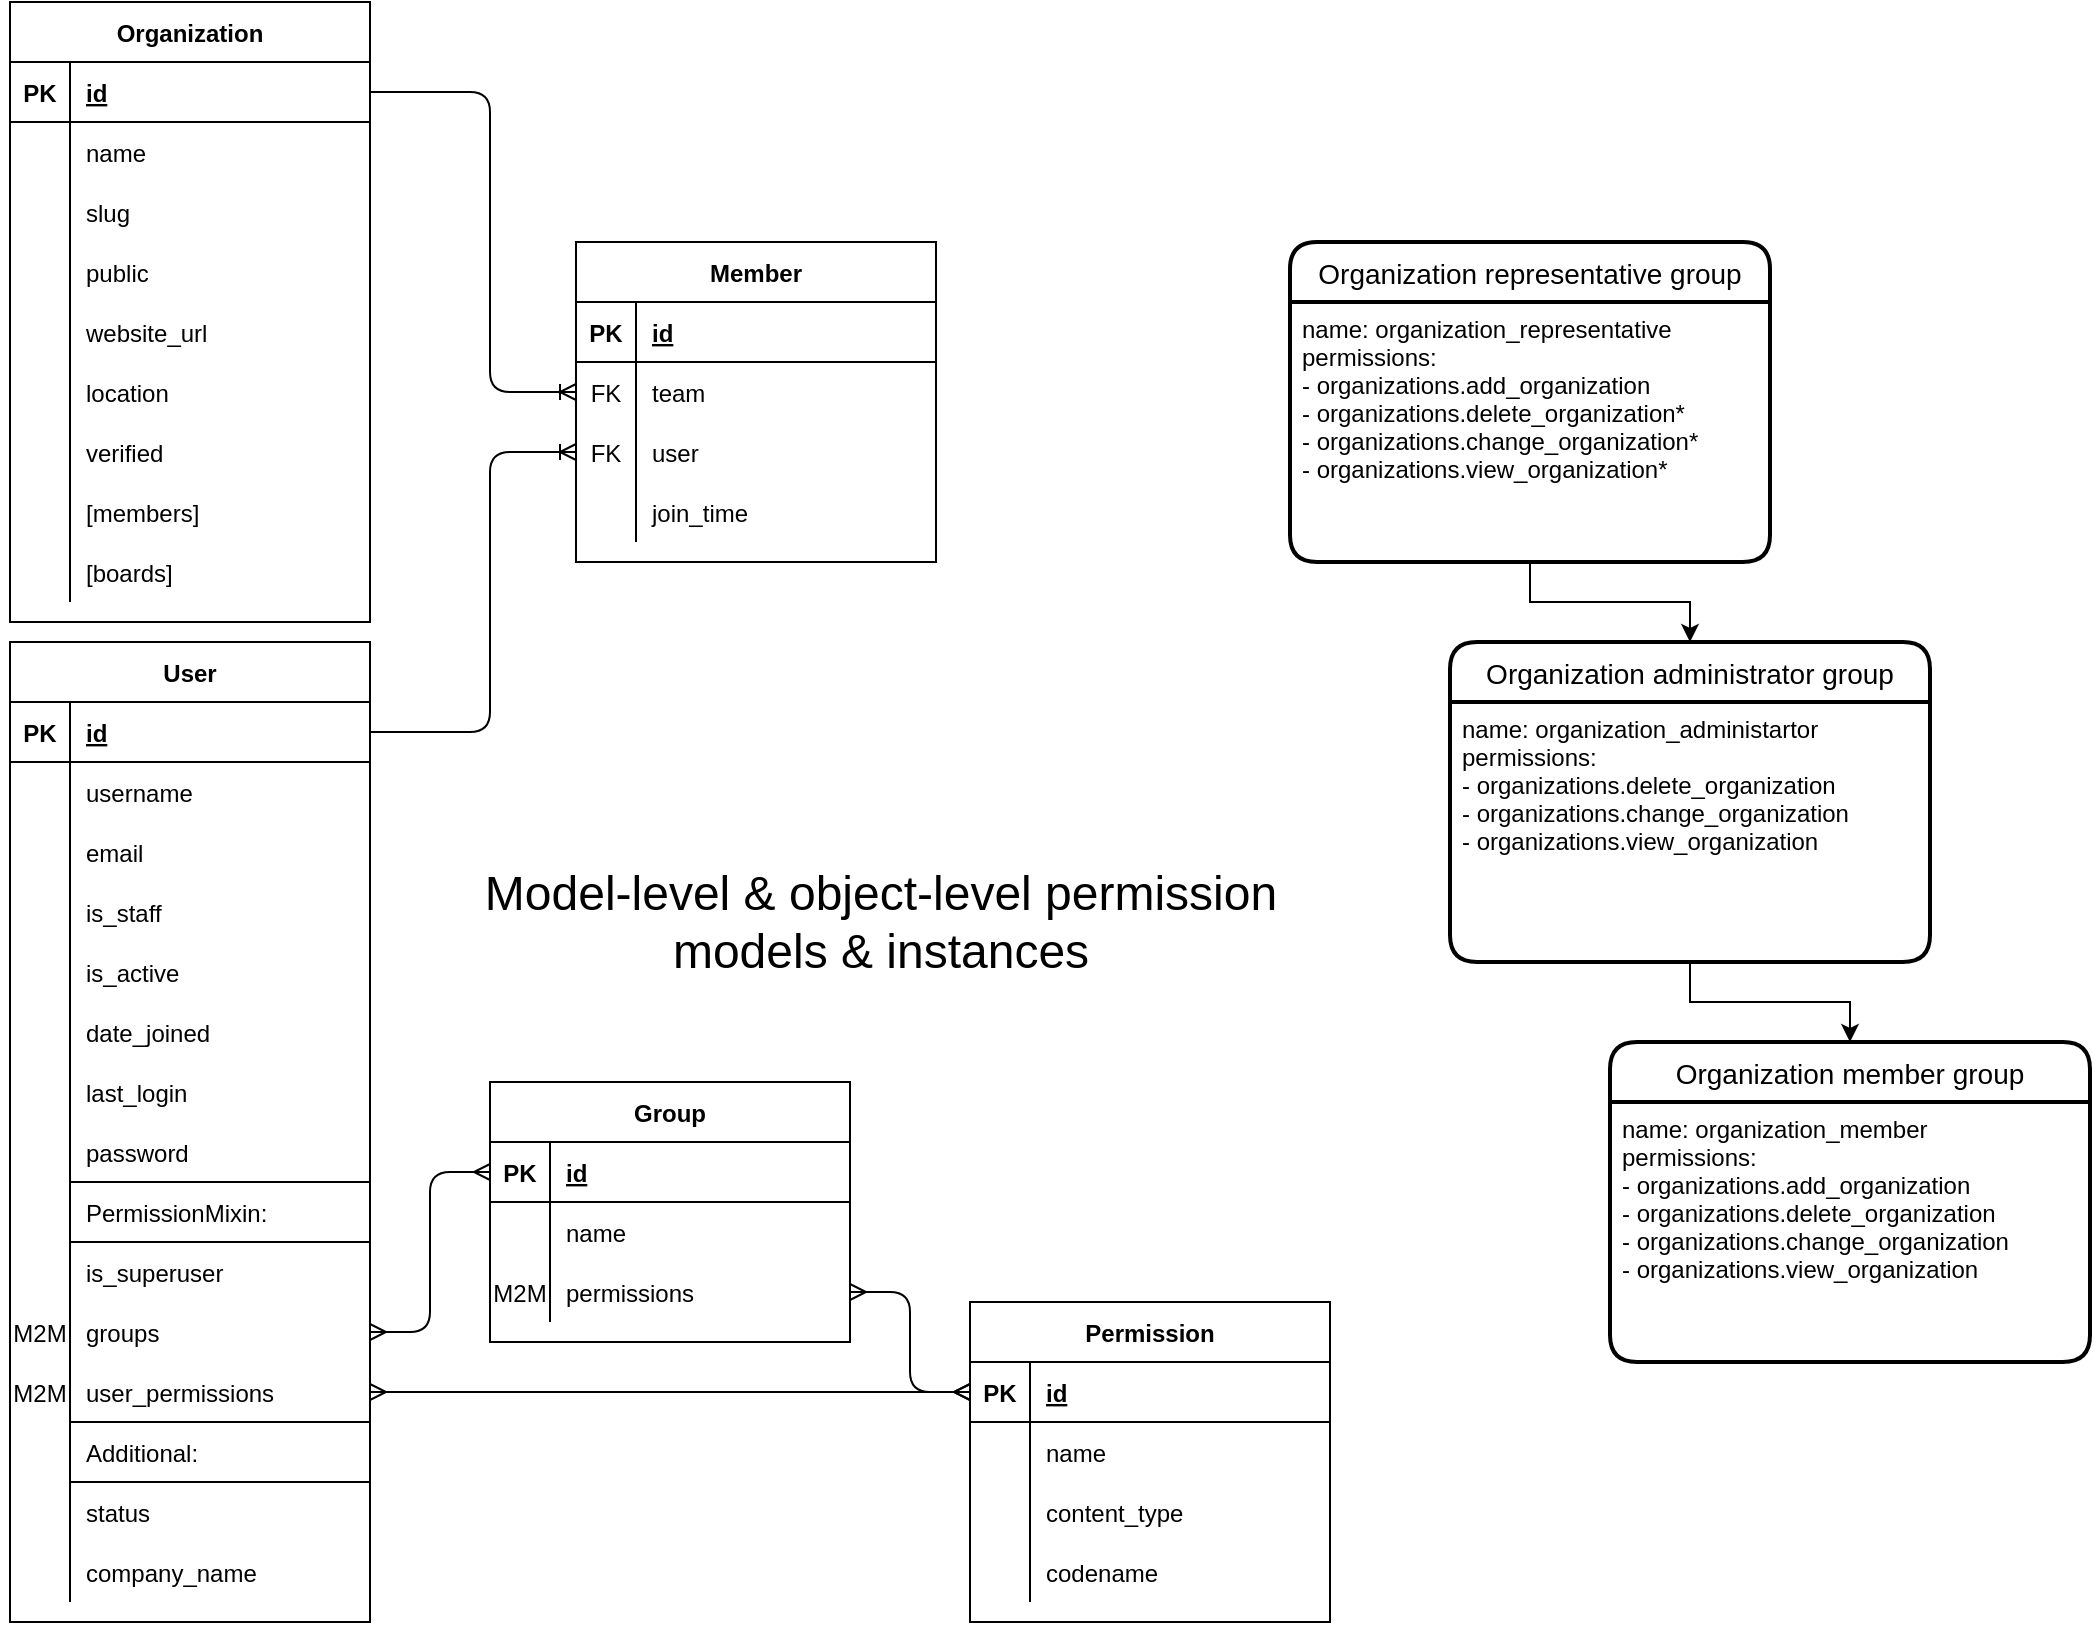 <mxfile version="14.5.1" type="device"><diagram id="abB8icRyhjY7vL4gTbAl" name="Page-1"><mxGraphModel dx="1351" dy="971" grid="1" gridSize="10" guides="1" tooltips="1" connect="1" arrows="1" fold="1" page="1" pageScale="1" pageWidth="827" pageHeight="1169" math="0" shadow="0"><root><mxCell id="0"/><mxCell id="1" parent="0"/><mxCell id="4" value="User" style="shape=table;startSize=30;container=1;collapsible=1;childLayout=tableLayout;fixedRows=1;rowLines=0;fontStyle=1;align=center;resizeLast=1;" parent="1" vertex="1"><mxGeometry x="40" y="320" width="180" height="490" as="geometry"/></mxCell><mxCell id="5" value="" style="shape=partialRectangle;collapsible=0;dropTarget=0;pointerEvents=0;fillColor=none;top=0;left=0;bottom=1;right=0;points=[[0,0.5],[1,0.5]];portConstraint=eastwest;labelBorderColor=#000000;" parent="4" vertex="1"><mxGeometry y="30" width="180" height="30" as="geometry"/></mxCell><mxCell id="6" value="PK" style="shape=partialRectangle;connectable=0;fillColor=none;top=0;left=0;bottom=0;right=0;fontStyle=1;overflow=hidden;" parent="5" vertex="1"><mxGeometry width="30" height="30" as="geometry"/></mxCell><mxCell id="7" value="id" style="shape=partialRectangle;connectable=0;fillColor=none;top=0;left=0;bottom=0;right=0;align=left;spacingLeft=6;fontStyle=5;overflow=hidden;allowArrows=1;expand=1;rotatable=1;" parent="5" vertex="1"><mxGeometry x="30" width="150" height="30" as="geometry"/></mxCell><mxCell id="14" value="" style="shape=partialRectangle;collapsible=0;dropTarget=0;pointerEvents=0;fillColor=none;top=0;left=0;bottom=0;right=0;points=[[0,0.5],[1,0.5]];portConstraint=eastwest;" parent="4" vertex="1"><mxGeometry y="60" width="180" height="30" as="geometry"/></mxCell><mxCell id="15" value="" style="shape=partialRectangle;connectable=0;fillColor=none;top=0;left=0;bottom=0;right=0;editable=1;overflow=hidden;" parent="14" vertex="1"><mxGeometry width="30" height="30" as="geometry"/></mxCell><mxCell id="16" value="username" style="shape=partialRectangle;connectable=0;fillColor=none;top=0;left=0;bottom=0;right=0;align=left;spacingLeft=6;overflow=hidden;" parent="14" vertex="1"><mxGeometry x="30" width="150" height="30" as="geometry"/></mxCell><mxCell id="8" value="" style="shape=partialRectangle;collapsible=0;dropTarget=0;pointerEvents=0;fillColor=none;top=0;left=0;bottom=0;right=0;points=[[0,0.5],[1,0.5]];portConstraint=eastwest;" parent="4" vertex="1"><mxGeometry y="90" width="180" height="30" as="geometry"/></mxCell><mxCell id="9" value="" style="shape=partialRectangle;connectable=0;fillColor=none;top=0;left=0;bottom=0;right=0;editable=1;overflow=hidden;" parent="8" vertex="1"><mxGeometry width="30" height="30" as="geometry"/></mxCell><mxCell id="10" value="email" style="shape=partialRectangle;connectable=0;fillColor=none;top=0;left=0;bottom=0;right=0;align=left;spacingLeft=6;overflow=hidden;" parent="8" vertex="1"><mxGeometry x="30" width="150" height="30" as="geometry"/></mxCell><mxCell id="hKKQZeOO9raJMZFND4mX-98" value="" style="shape=partialRectangle;collapsible=0;dropTarget=0;pointerEvents=0;fillColor=none;top=0;left=0;bottom=0;right=0;points=[[0,0.5],[1,0.5]];portConstraint=eastwest;" parent="4" vertex="1"><mxGeometry y="120" width="180" height="30" as="geometry"/></mxCell><mxCell id="hKKQZeOO9raJMZFND4mX-99" value="" style="shape=partialRectangle;connectable=0;fillColor=none;top=0;left=0;bottom=0;right=0;editable=1;overflow=hidden;" parent="hKKQZeOO9raJMZFND4mX-98" vertex="1"><mxGeometry width="30" height="30" as="geometry"/></mxCell><mxCell id="hKKQZeOO9raJMZFND4mX-100" value="is_staff" style="shape=partialRectangle;connectable=0;fillColor=none;top=0;left=0;bottom=0;right=0;align=left;spacingLeft=6;overflow=hidden;" parent="hKKQZeOO9raJMZFND4mX-98" vertex="1"><mxGeometry x="30" width="150" height="30" as="geometry"/></mxCell><mxCell id="hKKQZeOO9raJMZFND4mX-101" value="" style="shape=partialRectangle;collapsible=0;dropTarget=0;pointerEvents=0;fillColor=none;top=0;left=0;bottom=0;right=0;points=[[0,0.5],[1,0.5]];portConstraint=eastwest;perimeterSpacing=0;strokeWidth=1;dashed=1;" parent="4" vertex="1"><mxGeometry y="150" width="180" height="30" as="geometry"/></mxCell><mxCell id="hKKQZeOO9raJMZFND4mX-102" value="" style="shape=partialRectangle;connectable=0;fillColor=none;top=0;left=0;bottom=0;right=0;editable=1;overflow=hidden;" parent="hKKQZeOO9raJMZFND4mX-101" vertex="1"><mxGeometry width="30" height="30" as="geometry"/></mxCell><mxCell id="hKKQZeOO9raJMZFND4mX-103" value="is_active" style="shape=partialRectangle;connectable=0;top=0;left=0;bottom=0;right=0;align=left;spacingLeft=6;overflow=hidden;fillColor=none;strokeWidth=1;perimeterSpacing=0;strokeColor=none;" parent="hKKQZeOO9raJMZFND4mX-101" vertex="1"><mxGeometry x="30" width="150" height="30" as="geometry"/></mxCell><mxCell id="hKKQZeOO9raJMZFND4mX-95" value="" style="shape=partialRectangle;collapsible=0;dropTarget=0;pointerEvents=0;fillColor=none;top=0;left=0;bottom=0;right=0;points=[[0,0.5],[1,0.5]];portConstraint=eastwest;" parent="4" vertex="1"><mxGeometry y="180" width="180" height="30" as="geometry"/></mxCell><mxCell id="hKKQZeOO9raJMZFND4mX-96" value="" style="shape=partialRectangle;connectable=0;fillColor=none;top=0;left=0;bottom=0;right=0;editable=1;overflow=hidden;" parent="hKKQZeOO9raJMZFND4mX-95" vertex="1"><mxGeometry width="30" height="30" as="geometry"/></mxCell><mxCell id="hKKQZeOO9raJMZFND4mX-97" value="date_joined" style="shape=partialRectangle;connectable=0;fillColor=none;top=0;left=0;bottom=0;right=0;align=left;spacingLeft=6;overflow=hidden;" parent="hKKQZeOO9raJMZFND4mX-95" vertex="1"><mxGeometry x="30" width="150" height="30" as="geometry"/></mxCell><mxCell id="hKKQZeOO9raJMZFND4mX-129" value="" style="shape=partialRectangle;collapsible=0;dropTarget=0;pointerEvents=0;fillColor=none;top=0;left=0;bottom=0;right=0;points=[[0,0.5],[1,0.5]];portConstraint=eastwest;" parent="4" vertex="1"><mxGeometry y="210" width="180" height="30" as="geometry"/></mxCell><mxCell id="hKKQZeOO9raJMZFND4mX-130" value="" style="shape=partialRectangle;connectable=0;fillColor=none;top=0;left=0;bottom=0;right=0;editable=1;overflow=hidden;" parent="hKKQZeOO9raJMZFND4mX-129" vertex="1"><mxGeometry width="30" height="30" as="geometry"/></mxCell><mxCell id="hKKQZeOO9raJMZFND4mX-131" value="last_login" style="shape=partialRectangle;connectable=0;fillColor=none;top=0;left=0;bottom=0;right=0;align=left;spacingLeft=6;overflow=hidden;" parent="hKKQZeOO9raJMZFND4mX-129" vertex="1"><mxGeometry x="30" width="150" height="30" as="geometry"/></mxCell><mxCell id="11" value="" style="shape=partialRectangle;collapsible=0;dropTarget=0;pointerEvents=0;fillColor=none;top=0;left=0;bottom=0;right=0;points=[[0,0.5],[1,0.5]];portConstraint=eastwest;" parent="4" vertex="1"><mxGeometry y="240" width="180" height="30" as="geometry"/></mxCell><mxCell id="12" value="" style="shape=partialRectangle;connectable=0;fillColor=none;top=0;left=0;bottom=0;right=0;editable=1;overflow=hidden;" parent="11" vertex="1"><mxGeometry width="30" height="30" as="geometry"/></mxCell><mxCell id="13" value="password" style="shape=partialRectangle;connectable=0;fillColor=none;top=0;left=0;bottom=0;right=0;align=left;spacingLeft=6;overflow=hidden;" parent="11" vertex="1"><mxGeometry x="30" width="150" height="30" as="geometry"/></mxCell><mxCell id="hKKQZeOO9raJMZFND4mX-123" value="" style="shape=partialRectangle;collapsible=0;dropTarget=0;pointerEvents=0;fillColor=none;top=0;left=0;bottom=0;right=1;points=[[0,0.5],[1,0.5]];portConstraint=eastwest;shadow=0;strokeColor=#000000;strokeWidth=1;" parent="4" vertex="1"><mxGeometry y="270" width="180" height="30" as="geometry"/></mxCell><mxCell id="hKKQZeOO9raJMZFND4mX-124" value="" style="shape=partialRectangle;connectable=0;fillColor=none;top=0;left=0;bottom=0;right=0;editable=1;overflow=hidden;" parent="hKKQZeOO9raJMZFND4mX-123" vertex="1"><mxGeometry width="30" height="30" as="geometry"/></mxCell><mxCell id="hKKQZeOO9raJMZFND4mX-125" value="PermissionMixin:" style="shape=partialRectangle;connectable=0;fillColor=none;top=1;left=0;bottom=1;right=0;align=left;spacingLeft=6;overflow=hidden;sketch=0;shadow=0;strokeWidth=1;" parent="hKKQZeOO9raJMZFND4mX-123" vertex="1"><mxGeometry x="30" width="150" height="30" as="geometry"/></mxCell><mxCell id="hKKQZeOO9raJMZFND4mX-92" value="" style="shape=partialRectangle;collapsible=0;dropTarget=0;pointerEvents=0;fillColor=none;top=0;left=0;bottom=0;right=0;points=[[0,0.5],[1,0.5]];portConstraint=eastwest;shadow=1;" parent="4" vertex="1"><mxGeometry y="300" width="180" height="30" as="geometry"/></mxCell><mxCell id="hKKQZeOO9raJMZFND4mX-93" value="" style="shape=partialRectangle;connectable=0;fillColor=none;top=0;left=0;bottom=0;right=0;editable=1;overflow=hidden;" parent="hKKQZeOO9raJMZFND4mX-92" vertex="1"><mxGeometry width="30" height="30" as="geometry"/></mxCell><mxCell id="hKKQZeOO9raJMZFND4mX-94" value="is_superuser" style="shape=partialRectangle;connectable=0;top=0;left=0;bottom=0;right=0;align=left;spacingLeft=6;overflow=hidden;shadow=0;gradientColor=#ffffff;fillColor=none;" parent="hKKQZeOO9raJMZFND4mX-92" vertex="1"><mxGeometry x="30" width="150" height="30" as="geometry"/></mxCell><mxCell id="hKKQZeOO9raJMZFND4mX-104" value="" style="shape=partialRectangle;collapsible=0;dropTarget=0;pointerEvents=0;fillColor=none;top=0;left=0;bottom=0;right=0;points=[[0,0.5],[1,0.5]];portConstraint=eastwest;" parent="4" vertex="1"><mxGeometry y="330" width="180" height="30" as="geometry"/></mxCell><mxCell id="hKKQZeOO9raJMZFND4mX-105" value="M2M" style="shape=partialRectangle;connectable=0;fillColor=none;top=0;left=0;bottom=0;right=0;editable=1;overflow=hidden;" parent="hKKQZeOO9raJMZFND4mX-104" vertex="1"><mxGeometry width="30" height="30" as="geometry"/></mxCell><mxCell id="hKKQZeOO9raJMZFND4mX-106" value="groups" style="shape=partialRectangle;connectable=0;top=0;left=0;bottom=0;right=0;align=left;spacingLeft=6;overflow=hidden;shadow=0;gradientColor=#ffffff;fillColor=none;" parent="hKKQZeOO9raJMZFND4mX-104" vertex="1"><mxGeometry x="30" width="150" height="30" as="geometry"/></mxCell><mxCell id="hKKQZeOO9raJMZFND4mX-107" value="" style="shape=partialRectangle;collapsible=0;dropTarget=0;pointerEvents=0;fillColor=none;top=0;left=0;bottom=0;right=0;points=[[0,0.5],[1,0.5]];portConstraint=eastwest;" parent="4" vertex="1"><mxGeometry y="360" width="180" height="30" as="geometry"/></mxCell><mxCell id="hKKQZeOO9raJMZFND4mX-108" value="M2M" style="shape=partialRectangle;connectable=0;fillColor=none;top=0;left=0;bottom=0;right=0;editable=1;overflow=hidden;" parent="hKKQZeOO9raJMZFND4mX-107" vertex="1"><mxGeometry width="30" height="30" as="geometry"/></mxCell><mxCell id="hKKQZeOO9raJMZFND4mX-109" value="user_permissions" style="shape=partialRectangle;connectable=0;top=0;left=0;bottom=0;right=0;align=left;spacingLeft=6;overflow=hidden;shadow=0;gradientColor=#ffffff;fillColor=none;" parent="hKKQZeOO9raJMZFND4mX-107" vertex="1"><mxGeometry x="30" width="150" height="30" as="geometry"/></mxCell><mxCell id="hKKQZeOO9raJMZFND4mX-135" value="" style="shape=partialRectangle;collapsible=0;dropTarget=0;pointerEvents=0;fillColor=none;top=0;left=0;bottom=0;right=0;points=[[0,0.5],[1,0.5]];portConstraint=eastwest;" parent="4" vertex="1"><mxGeometry y="390" width="180" height="30" as="geometry"/></mxCell><mxCell id="hKKQZeOO9raJMZFND4mX-136" value="" style="shape=partialRectangle;connectable=0;fillColor=none;top=0;left=0;bottom=0;right=0;editable=1;overflow=hidden;" parent="hKKQZeOO9raJMZFND4mX-135" vertex="1"><mxGeometry width="30" height="30" as="geometry"/></mxCell><mxCell id="hKKQZeOO9raJMZFND4mX-137" value="Additional:" style="shape=partialRectangle;connectable=0;top=1;left=0;bottom=1;right=0;align=left;spacingLeft=6;overflow=hidden;shadow=0;gradientColor=#ffffff;fillColor=none;" parent="hKKQZeOO9raJMZFND4mX-135" vertex="1"><mxGeometry x="30" width="150" height="30" as="geometry"/></mxCell><mxCell id="hKKQZeOO9raJMZFND4mX-29" value="" style="shape=partialRectangle;collapsible=0;dropTarget=0;pointerEvents=0;fillColor=none;top=0;left=0;bottom=0;right=0;points=[[0,0.5],[1,0.5]];portConstraint=eastwest;" parent="4" vertex="1"><mxGeometry y="420" width="180" height="30" as="geometry"/></mxCell><mxCell id="hKKQZeOO9raJMZFND4mX-30" value="" style="shape=partialRectangle;connectable=0;fillColor=none;top=0;left=0;bottom=0;right=0;editable=1;overflow=hidden;" parent="hKKQZeOO9raJMZFND4mX-29" vertex="1"><mxGeometry width="30" height="30" as="geometry"/></mxCell><mxCell id="hKKQZeOO9raJMZFND4mX-31" value="status" style="shape=partialRectangle;connectable=0;fillColor=none;top=0;left=0;bottom=0;right=0;align=left;spacingLeft=6;overflow=hidden;" parent="hKKQZeOO9raJMZFND4mX-29" vertex="1"><mxGeometry x="30" width="150" height="30" as="geometry"/></mxCell><mxCell id="hKKQZeOO9raJMZFND4mX-141" value="" style="shape=partialRectangle;collapsible=0;dropTarget=0;pointerEvents=0;fillColor=none;top=0;left=0;bottom=0;right=0;points=[[0,0.5],[1,0.5]];portConstraint=eastwest;shadow=1;" parent="4" vertex="1"><mxGeometry y="450" width="180" height="30" as="geometry"/></mxCell><mxCell id="hKKQZeOO9raJMZFND4mX-142" value="" style="shape=partialRectangle;connectable=0;fillColor=none;top=0;left=0;bottom=0;right=0;editable=1;overflow=hidden;" parent="hKKQZeOO9raJMZFND4mX-141" vertex="1"><mxGeometry width="30" height="30" as="geometry"/></mxCell><mxCell id="hKKQZeOO9raJMZFND4mX-143" value="company_name" style="shape=partialRectangle;connectable=0;top=0;left=0;bottom=0;right=0;align=left;spacingLeft=6;overflow=hidden;shadow=0;gradientColor=#ffffff;fillColor=none;" parent="hKKQZeOO9raJMZFND4mX-141" vertex="1"><mxGeometry x="30" width="150" height="30" as="geometry"/></mxCell><mxCell id="17" value="Organization" style="shape=table;startSize=30;container=1;collapsible=1;childLayout=tableLayout;fixedRows=1;rowLines=0;fontStyle=1;align=center;resizeLast=1;" parent="1" vertex="1"><mxGeometry x="40" width="180" height="310" as="geometry"/></mxCell><mxCell id="18" value="" style="shape=partialRectangle;collapsible=0;dropTarget=0;pointerEvents=0;fillColor=none;top=0;left=0;bottom=1;right=0;points=[[0,0.5],[1,0.5]];portConstraint=eastwest;" parent="17" vertex="1"><mxGeometry y="30" width="180" height="30" as="geometry"/></mxCell><mxCell id="19" value="PK" style="shape=partialRectangle;connectable=0;fillColor=none;top=0;left=0;bottom=0;right=0;fontStyle=1;overflow=hidden;" parent="18" vertex="1"><mxGeometry width="30" height="30" as="geometry"/></mxCell><mxCell id="20" value="id" style="shape=partialRectangle;connectable=0;fillColor=none;top=0;left=0;bottom=0;right=0;align=left;spacingLeft=6;fontStyle=5;overflow=hidden;" parent="18" vertex="1"><mxGeometry x="30" width="150" height="30" as="geometry"/></mxCell><mxCell id="21" value="" style="shape=partialRectangle;collapsible=0;dropTarget=0;pointerEvents=0;fillColor=none;top=0;left=0;bottom=0;right=0;points=[[0,0.5],[1,0.5]];portConstraint=eastwest;" parent="17" vertex="1"><mxGeometry y="60" width="180" height="30" as="geometry"/></mxCell><mxCell id="22" value="" style="shape=partialRectangle;connectable=0;fillColor=none;top=0;left=0;bottom=0;right=0;editable=1;overflow=hidden;" parent="21" vertex="1"><mxGeometry width="30" height="30" as="geometry"/></mxCell><mxCell id="23" value="name" style="shape=partialRectangle;connectable=0;fillColor=none;top=0;left=0;bottom=0;right=0;align=left;spacingLeft=6;overflow=hidden;" parent="21" vertex="1"><mxGeometry x="30" width="150" height="30" as="geometry"/></mxCell><mxCell id="24" value="" style="shape=partialRectangle;collapsible=0;dropTarget=0;pointerEvents=0;fillColor=none;top=0;left=0;bottom=0;right=0;points=[[0,0.5],[1,0.5]];portConstraint=eastwest;" parent="17" vertex="1"><mxGeometry y="90" width="180" height="30" as="geometry"/></mxCell><mxCell id="25" value="" style="shape=partialRectangle;connectable=0;fillColor=none;top=0;left=0;bottom=0;right=0;editable=1;overflow=hidden;" parent="24" vertex="1"><mxGeometry width="30" height="30" as="geometry"/></mxCell><mxCell id="26" value="slug" style="shape=partialRectangle;connectable=0;fillColor=none;top=0;left=0;bottom=0;right=0;align=left;spacingLeft=6;overflow=hidden;" parent="24" vertex="1"><mxGeometry x="30" width="150" height="30" as="geometry"/></mxCell><mxCell id="hKKQZeOO9raJMZFND4mX-48" value="" style="shape=partialRectangle;collapsible=0;dropTarget=0;pointerEvents=0;fillColor=none;top=0;left=0;bottom=0;right=0;points=[[0,0.5],[1,0.5]];portConstraint=eastwest;" parent="17" vertex="1"><mxGeometry y="120" width="180" height="30" as="geometry"/></mxCell><mxCell id="hKKQZeOO9raJMZFND4mX-49" value="" style="shape=partialRectangle;connectable=0;fillColor=none;top=0;left=0;bottom=0;right=0;editable=1;overflow=hidden;" parent="hKKQZeOO9raJMZFND4mX-48" vertex="1"><mxGeometry width="30" height="30" as="geometry"/></mxCell><mxCell id="hKKQZeOO9raJMZFND4mX-50" value="public" style="shape=partialRectangle;connectable=0;fillColor=none;top=0;left=0;bottom=0;right=0;align=left;spacingLeft=6;overflow=hidden;" parent="hKKQZeOO9raJMZFND4mX-48" vertex="1"><mxGeometry x="30" width="150" height="30" as="geometry"/></mxCell><mxCell id="hKKQZeOO9raJMZFND4mX-60" value="" style="shape=partialRectangle;collapsible=0;dropTarget=0;pointerEvents=0;fillColor=none;top=0;left=0;bottom=0;right=0;points=[[0,0.5],[1,0.5]];portConstraint=eastwest;" parent="17" vertex="1"><mxGeometry y="150" width="180" height="30" as="geometry"/></mxCell><mxCell id="hKKQZeOO9raJMZFND4mX-61" value="" style="shape=partialRectangle;connectable=0;fillColor=none;top=0;left=0;bottom=0;right=0;editable=1;overflow=hidden;" parent="hKKQZeOO9raJMZFND4mX-60" vertex="1"><mxGeometry width="30" height="30" as="geometry"/></mxCell><mxCell id="hKKQZeOO9raJMZFND4mX-62" value="website_url" style="shape=partialRectangle;connectable=0;fillColor=none;top=0;left=0;bottom=0;right=0;align=left;spacingLeft=6;overflow=hidden;" parent="hKKQZeOO9raJMZFND4mX-60" vertex="1"><mxGeometry x="30" width="150" height="30" as="geometry"/></mxCell><mxCell id="hKKQZeOO9raJMZFND4mX-63" value="" style="shape=partialRectangle;collapsible=0;dropTarget=0;pointerEvents=0;fillColor=none;top=0;left=0;bottom=0;right=0;points=[[0,0.5],[1,0.5]];portConstraint=eastwest;" parent="17" vertex="1"><mxGeometry y="180" width="180" height="30" as="geometry"/></mxCell><mxCell id="hKKQZeOO9raJMZFND4mX-64" value="" style="shape=partialRectangle;connectable=0;fillColor=none;top=0;left=0;bottom=0;right=0;editable=1;overflow=hidden;" parent="hKKQZeOO9raJMZFND4mX-63" vertex="1"><mxGeometry width="30" height="30" as="geometry"/></mxCell><mxCell id="hKKQZeOO9raJMZFND4mX-65" value="location" style="shape=partialRectangle;connectable=0;fillColor=none;top=0;left=0;bottom=0;right=0;align=left;spacingLeft=6;overflow=hidden;" parent="hKKQZeOO9raJMZFND4mX-63" vertex="1"><mxGeometry x="30" width="150" height="30" as="geometry"/></mxCell><mxCell id="hKKQZeOO9raJMZFND4mX-66" value="" style="shape=partialRectangle;collapsible=0;dropTarget=0;pointerEvents=0;fillColor=none;top=0;left=0;bottom=0;right=0;points=[[0,0.5],[1,0.5]];portConstraint=eastwest;" parent="17" vertex="1"><mxGeometry y="210" width="180" height="30" as="geometry"/></mxCell><mxCell id="hKKQZeOO9raJMZFND4mX-67" value="" style="shape=partialRectangle;connectable=0;fillColor=none;top=0;left=0;bottom=0;right=0;editable=1;overflow=hidden;" parent="hKKQZeOO9raJMZFND4mX-66" vertex="1"><mxGeometry width="30" height="30" as="geometry"/></mxCell><mxCell id="hKKQZeOO9raJMZFND4mX-68" value="verified" style="shape=partialRectangle;connectable=0;fillColor=none;top=0;left=0;bottom=0;right=0;align=left;spacingLeft=6;overflow=hidden;" parent="hKKQZeOO9raJMZFND4mX-66" vertex="1"><mxGeometry x="30" width="150" height="30" as="geometry"/></mxCell><mxCell id="hKKQZeOO9raJMZFND4mX-69" value="" style="shape=partialRectangle;collapsible=0;dropTarget=0;pointerEvents=0;fillColor=none;top=0;left=0;bottom=0;right=0;points=[[0,0.5],[1,0.5]];portConstraint=eastwest;" parent="17" vertex="1"><mxGeometry y="240" width="180" height="30" as="geometry"/></mxCell><mxCell id="hKKQZeOO9raJMZFND4mX-70" value="" style="shape=partialRectangle;connectable=0;fillColor=none;top=0;left=0;bottom=0;right=0;editable=1;overflow=hidden;" parent="hKKQZeOO9raJMZFND4mX-69" vertex="1"><mxGeometry width="30" height="30" as="geometry"/></mxCell><mxCell id="hKKQZeOO9raJMZFND4mX-71" value="[members]" style="shape=partialRectangle;connectable=0;fillColor=none;top=0;left=0;bottom=0;right=0;align=left;spacingLeft=6;overflow=hidden;" parent="hKKQZeOO9raJMZFND4mX-69" vertex="1"><mxGeometry x="30" width="150" height="30" as="geometry"/></mxCell><mxCell id="hKKQZeOO9raJMZFND4mX-72" value="" style="shape=partialRectangle;collapsible=0;dropTarget=0;pointerEvents=0;fillColor=none;top=0;left=0;bottom=0;right=0;points=[[0,0.5],[1,0.5]];portConstraint=eastwest;" parent="17" vertex="1"><mxGeometry y="270" width="180" height="30" as="geometry"/></mxCell><mxCell id="hKKQZeOO9raJMZFND4mX-73" value="" style="shape=partialRectangle;connectable=0;fillColor=none;top=0;left=0;bottom=0;right=0;editable=1;overflow=hidden;" parent="hKKQZeOO9raJMZFND4mX-72" vertex="1"><mxGeometry width="30" height="30" as="geometry"/></mxCell><mxCell id="hKKQZeOO9raJMZFND4mX-74" value="[boards]" style="shape=partialRectangle;connectable=0;fillColor=none;top=0;left=0;bottom=0;right=0;align=left;spacingLeft=6;overflow=hidden;" parent="hKKQZeOO9raJMZFND4mX-72" vertex="1"><mxGeometry x="30" width="150" height="30" as="geometry"/></mxCell><mxCell id="hKKQZeOO9raJMZFND4mX-35" value="Member" style="shape=table;startSize=30;container=1;collapsible=1;childLayout=tableLayout;fixedRows=1;rowLines=0;fontStyle=1;align=center;resizeLast=1;" parent="1" vertex="1"><mxGeometry x="323" y="120" width="180" height="160" as="geometry"/></mxCell><mxCell id="hKKQZeOO9raJMZFND4mX-36" value="" style="shape=partialRectangle;collapsible=0;dropTarget=0;pointerEvents=0;fillColor=none;top=0;left=0;bottom=1;right=0;points=[[0,0.5],[1,0.5]];portConstraint=eastwest;" parent="hKKQZeOO9raJMZFND4mX-35" vertex="1"><mxGeometry y="30" width="180" height="30" as="geometry"/></mxCell><mxCell id="hKKQZeOO9raJMZFND4mX-37" value="PK" style="shape=partialRectangle;connectable=0;fillColor=none;top=0;left=0;bottom=0;right=0;fontStyle=1;overflow=hidden;" parent="hKKQZeOO9raJMZFND4mX-36" vertex="1"><mxGeometry width="30" height="30" as="geometry"/></mxCell><mxCell id="hKKQZeOO9raJMZFND4mX-38" value="id" style="shape=partialRectangle;connectable=0;fillColor=none;top=0;left=0;bottom=0;right=0;align=left;spacingLeft=6;fontStyle=5;overflow=hidden;" parent="hKKQZeOO9raJMZFND4mX-36" vertex="1"><mxGeometry x="30" width="150" height="30" as="geometry"/></mxCell><mxCell id="hKKQZeOO9raJMZFND4mX-39" value="" style="shape=partialRectangle;collapsible=0;dropTarget=0;pointerEvents=0;fillColor=none;top=0;left=0;bottom=0;right=0;points=[[0,0.5],[1,0.5]];portConstraint=eastwest;" parent="hKKQZeOO9raJMZFND4mX-35" vertex="1"><mxGeometry y="60" width="180" height="30" as="geometry"/></mxCell><mxCell id="hKKQZeOO9raJMZFND4mX-40" value="FK" style="shape=partialRectangle;connectable=0;fillColor=none;top=0;left=0;bottom=0;right=0;editable=1;overflow=hidden;" parent="hKKQZeOO9raJMZFND4mX-39" vertex="1"><mxGeometry width="30" height="30" as="geometry"/></mxCell><mxCell id="hKKQZeOO9raJMZFND4mX-41" value="team" style="shape=partialRectangle;connectable=0;fillColor=none;top=0;left=0;bottom=0;right=0;align=left;spacingLeft=6;overflow=hidden;" parent="hKKQZeOO9raJMZFND4mX-39" vertex="1"><mxGeometry x="30" width="150" height="30" as="geometry"/></mxCell><mxCell id="hKKQZeOO9raJMZFND4mX-42" value="" style="shape=partialRectangle;collapsible=0;dropTarget=0;pointerEvents=0;fillColor=none;top=0;left=0;bottom=0;right=0;points=[[0,0.5],[1,0.5]];portConstraint=eastwest;" parent="hKKQZeOO9raJMZFND4mX-35" vertex="1"><mxGeometry y="90" width="180" height="30" as="geometry"/></mxCell><mxCell id="hKKQZeOO9raJMZFND4mX-43" value="FK" style="shape=partialRectangle;connectable=0;fillColor=none;top=0;left=0;bottom=0;right=0;editable=1;overflow=hidden;" parent="hKKQZeOO9raJMZFND4mX-42" vertex="1"><mxGeometry width="30" height="30" as="geometry"/></mxCell><mxCell id="hKKQZeOO9raJMZFND4mX-44" value="user" style="shape=partialRectangle;connectable=0;fillColor=none;top=0;left=0;bottom=0;right=0;align=left;spacingLeft=6;overflow=hidden;" parent="hKKQZeOO9raJMZFND4mX-42" vertex="1"><mxGeometry x="30" width="150" height="30" as="geometry"/></mxCell><mxCell id="vUlHBBVtHyyZUfrh9zFD-28" value="" style="shape=partialRectangle;collapsible=0;dropTarget=0;pointerEvents=0;fillColor=none;top=0;left=0;bottom=0;right=0;points=[[0,0.5],[1,0.5]];portConstraint=eastwest;" parent="hKKQZeOO9raJMZFND4mX-35" vertex="1"><mxGeometry y="120" width="180" height="30" as="geometry"/></mxCell><mxCell id="vUlHBBVtHyyZUfrh9zFD-29" value="" style="shape=partialRectangle;connectable=0;fillColor=none;top=0;left=0;bottom=0;right=0;editable=1;overflow=hidden;" parent="vUlHBBVtHyyZUfrh9zFD-28" vertex="1"><mxGeometry width="30" height="30" as="geometry"/></mxCell><mxCell id="vUlHBBVtHyyZUfrh9zFD-30" value="join_time" style="shape=partialRectangle;connectable=0;fillColor=none;top=0;left=0;bottom=0;right=0;align=left;spacingLeft=6;overflow=hidden;" parent="vUlHBBVtHyyZUfrh9zFD-28" vertex="1"><mxGeometry x="30" width="150" height="30" as="geometry"/></mxCell><mxCell id="hKKQZeOO9raJMZFND4mX-54" value="" style="edgeStyle=elbowEdgeStyle;fontSize=12;html=1;endArrow=ERoneToMany;exitX=1;exitY=0.5;exitDx=0;exitDy=0;entryX=0;entryY=0.5;entryDx=0;entryDy=0;" parent="1" source="18" target="hKKQZeOO9raJMZFND4mX-39" edge="1"><mxGeometry width="100" height="100" relative="1" as="geometry"><mxPoint x="290" y="340" as="sourcePoint"/><mxPoint x="390" y="240" as="targetPoint"/><Array as="points"><mxPoint x="280" y="100"/></Array></mxGeometry></mxCell><mxCell id="hKKQZeOO9raJMZFND4mX-55" value="" style="edgeStyle=elbowEdgeStyle;fontSize=12;html=1;endArrow=ERoneToMany;entryX=0;entryY=0.5;entryDx=0;entryDy=0;exitX=1;exitY=0.5;exitDx=0;exitDy=0;" parent="1" source="5" target="hKKQZeOO9raJMZFND4mX-42" edge="1"><mxGeometry width="100" height="100" relative="1" as="geometry"><mxPoint x="290" y="420" as="sourcePoint"/><mxPoint x="390" y="320" as="targetPoint"/><Array as="points"><mxPoint x="280" y="290"/></Array></mxGeometry></mxCell><mxCell id="hKKQZeOO9raJMZFND4mX-157" value="Group" style="shape=table;startSize=30;container=1;collapsible=1;childLayout=tableLayout;fixedRows=1;rowLines=0;fontStyle=1;align=center;resizeLast=1;shadow=0;sketch=0;strokeColor=#000000;strokeWidth=1;fillColor=none;gradientColor=#ffffff;" parent="1" vertex="1"><mxGeometry x="280" y="540" width="180" height="130" as="geometry"/></mxCell><mxCell id="hKKQZeOO9raJMZFND4mX-158" value="" style="shape=partialRectangle;collapsible=0;dropTarget=0;pointerEvents=0;fillColor=none;top=0;left=0;bottom=1;right=0;points=[[0,0.5],[1,0.5]];portConstraint=eastwest;" parent="hKKQZeOO9raJMZFND4mX-157" vertex="1"><mxGeometry y="30" width="180" height="30" as="geometry"/></mxCell><mxCell id="hKKQZeOO9raJMZFND4mX-159" value="PK" style="shape=partialRectangle;connectable=0;fillColor=none;top=0;left=0;bottom=0;right=0;fontStyle=1;overflow=hidden;" parent="hKKQZeOO9raJMZFND4mX-158" vertex="1"><mxGeometry width="30" height="30" as="geometry"/></mxCell><mxCell id="hKKQZeOO9raJMZFND4mX-160" value="id" style="shape=partialRectangle;connectable=0;fillColor=none;top=0;left=0;bottom=0;right=0;align=left;spacingLeft=6;fontStyle=5;overflow=hidden;" parent="hKKQZeOO9raJMZFND4mX-158" vertex="1"><mxGeometry x="30" width="150" height="30" as="geometry"/></mxCell><mxCell id="hKKQZeOO9raJMZFND4mX-161" value="" style="shape=partialRectangle;collapsible=0;dropTarget=0;pointerEvents=0;fillColor=none;top=0;left=0;bottom=0;right=0;points=[[0,0.5],[1,0.5]];portConstraint=eastwest;" parent="hKKQZeOO9raJMZFND4mX-157" vertex="1"><mxGeometry y="60" width="180" height="30" as="geometry"/></mxCell><mxCell id="hKKQZeOO9raJMZFND4mX-162" value="" style="shape=partialRectangle;connectable=0;fillColor=none;top=0;left=0;bottom=0;right=0;editable=1;overflow=hidden;" parent="hKKQZeOO9raJMZFND4mX-161" vertex="1"><mxGeometry width="30" height="30" as="geometry"/></mxCell><mxCell id="hKKQZeOO9raJMZFND4mX-163" value="name" style="shape=partialRectangle;connectable=0;fillColor=none;top=0;left=0;bottom=0;right=0;align=left;spacingLeft=6;overflow=hidden;" parent="hKKQZeOO9raJMZFND4mX-161" vertex="1"><mxGeometry x="30" width="150" height="30" as="geometry"/></mxCell><mxCell id="hKKQZeOO9raJMZFND4mX-164" value="" style="shape=partialRectangle;collapsible=0;dropTarget=0;pointerEvents=0;fillColor=none;top=0;left=0;bottom=0;right=0;points=[[0,0.5],[1,0.5]];portConstraint=eastwest;" parent="hKKQZeOO9raJMZFND4mX-157" vertex="1"><mxGeometry y="90" width="180" height="30" as="geometry"/></mxCell><mxCell id="hKKQZeOO9raJMZFND4mX-165" value="M2M" style="shape=partialRectangle;connectable=0;fillColor=none;top=0;left=0;bottom=0;right=0;editable=1;overflow=hidden;" parent="hKKQZeOO9raJMZFND4mX-164" vertex="1"><mxGeometry width="30" height="30" as="geometry"/></mxCell><mxCell id="hKKQZeOO9raJMZFND4mX-166" value="permissions" style="shape=partialRectangle;connectable=0;fillColor=none;top=0;left=0;bottom=0;right=0;align=left;spacingLeft=6;overflow=hidden;" parent="hKKQZeOO9raJMZFND4mX-164" vertex="1"><mxGeometry x="30" width="150" height="30" as="geometry"/></mxCell><mxCell id="hKKQZeOO9raJMZFND4mX-170" value="Permission" style="shape=table;startSize=30;container=1;collapsible=1;childLayout=tableLayout;fixedRows=1;rowLines=0;fontStyle=1;align=center;resizeLast=1;shadow=0;sketch=0;strokeColor=#000000;strokeWidth=1;fillColor=none;gradientColor=#ffffff;" parent="1" vertex="1"><mxGeometry x="520" y="650" width="180" height="160" as="geometry"/></mxCell><mxCell id="hKKQZeOO9raJMZFND4mX-171" value="" style="shape=partialRectangle;collapsible=0;dropTarget=0;pointerEvents=0;fillColor=none;top=0;left=0;bottom=1;right=0;points=[[0,0.5],[1,0.5]];portConstraint=eastwest;" parent="hKKQZeOO9raJMZFND4mX-170" vertex="1"><mxGeometry y="30" width="180" height="30" as="geometry"/></mxCell><mxCell id="hKKQZeOO9raJMZFND4mX-172" value="PK" style="shape=partialRectangle;connectable=0;fillColor=none;top=0;left=0;bottom=0;right=0;fontStyle=1;overflow=hidden;" parent="hKKQZeOO9raJMZFND4mX-171" vertex="1"><mxGeometry width="30" height="30" as="geometry"/></mxCell><mxCell id="hKKQZeOO9raJMZFND4mX-173" value="id" style="shape=partialRectangle;connectable=0;fillColor=none;top=0;left=0;bottom=0;right=0;align=left;spacingLeft=6;fontStyle=5;overflow=hidden;" parent="hKKQZeOO9raJMZFND4mX-171" vertex="1"><mxGeometry x="30" width="150" height="30" as="geometry"/></mxCell><mxCell id="hKKQZeOO9raJMZFND4mX-174" value="" style="shape=partialRectangle;collapsible=0;dropTarget=0;pointerEvents=0;fillColor=none;top=0;left=0;bottom=0;right=0;points=[[0,0.5],[1,0.5]];portConstraint=eastwest;" parent="hKKQZeOO9raJMZFND4mX-170" vertex="1"><mxGeometry y="60" width="180" height="30" as="geometry"/></mxCell><mxCell id="hKKQZeOO9raJMZFND4mX-175" value="" style="shape=partialRectangle;connectable=0;fillColor=none;top=0;left=0;bottom=0;right=0;editable=1;overflow=hidden;" parent="hKKQZeOO9raJMZFND4mX-174" vertex="1"><mxGeometry width="30" height="30" as="geometry"/></mxCell><mxCell id="hKKQZeOO9raJMZFND4mX-176" value="name" style="shape=partialRectangle;connectable=0;fillColor=none;top=0;left=0;bottom=0;right=0;align=left;spacingLeft=6;overflow=hidden;" parent="hKKQZeOO9raJMZFND4mX-174" vertex="1"><mxGeometry x="30" width="150" height="30" as="geometry"/></mxCell><mxCell id="hKKQZeOO9raJMZFND4mX-177" value="" style="shape=partialRectangle;collapsible=0;dropTarget=0;pointerEvents=0;fillColor=none;top=0;left=0;bottom=0;right=0;points=[[0,0.5],[1,0.5]];portConstraint=eastwest;" parent="hKKQZeOO9raJMZFND4mX-170" vertex="1"><mxGeometry y="90" width="180" height="30" as="geometry"/></mxCell><mxCell id="hKKQZeOO9raJMZFND4mX-178" value="" style="shape=partialRectangle;connectable=0;fillColor=none;top=0;left=0;bottom=0;right=0;editable=1;overflow=hidden;" parent="hKKQZeOO9raJMZFND4mX-177" vertex="1"><mxGeometry width="30" height="30" as="geometry"/></mxCell><mxCell id="hKKQZeOO9raJMZFND4mX-179" value="content_type" style="shape=partialRectangle;connectable=0;fillColor=none;top=0;left=0;bottom=0;right=0;align=left;spacingLeft=6;overflow=hidden;" parent="hKKQZeOO9raJMZFND4mX-177" vertex="1"><mxGeometry x="30" width="150" height="30" as="geometry"/></mxCell><mxCell id="hKKQZeOO9raJMZFND4mX-180" value="" style="shape=partialRectangle;collapsible=0;dropTarget=0;pointerEvents=0;fillColor=none;top=0;left=0;bottom=0;right=0;points=[[0,0.5],[1,0.5]];portConstraint=eastwest;" parent="hKKQZeOO9raJMZFND4mX-170" vertex="1"><mxGeometry y="120" width="180" height="30" as="geometry"/></mxCell><mxCell id="hKKQZeOO9raJMZFND4mX-181" value="" style="shape=partialRectangle;connectable=0;fillColor=none;top=0;left=0;bottom=0;right=0;editable=1;overflow=hidden;" parent="hKKQZeOO9raJMZFND4mX-180" vertex="1"><mxGeometry width="30" height="30" as="geometry"/></mxCell><mxCell id="hKKQZeOO9raJMZFND4mX-182" value="codename" style="shape=partialRectangle;connectable=0;fillColor=none;top=0;left=0;bottom=0;right=0;align=left;spacingLeft=6;overflow=hidden;" parent="hKKQZeOO9raJMZFND4mX-180" vertex="1"><mxGeometry x="30" width="150" height="30" as="geometry"/></mxCell><mxCell id="hKKQZeOO9raJMZFND4mX-183" value="" style="edgeStyle=elbowEdgeStyle;fontSize=12;html=1;endArrow=ERmany;startArrow=ERmany;entryX=0;entryY=0.5;entryDx=0;entryDy=0;exitX=1;exitY=0.5;exitDx=0;exitDy=0;" parent="1" source="hKKQZeOO9raJMZFND4mX-104" target="hKKQZeOO9raJMZFND4mX-158" edge="1"><mxGeometry width="100" height="100" relative="1" as="geometry"><mxPoint x="330" y="880" as="sourcePoint"/><mxPoint x="430" y="780" as="targetPoint"/></mxGeometry></mxCell><mxCell id="hKKQZeOO9raJMZFND4mX-184" value="" style="edgeStyle=elbowEdgeStyle;fontSize=12;html=1;endArrow=ERmany;startArrow=ERmany;exitX=1;exitY=0.5;exitDx=0;exitDy=0;entryX=0;entryY=0.5;entryDx=0;entryDy=0;" parent="1" source="hKKQZeOO9raJMZFND4mX-107" target="hKKQZeOO9raJMZFND4mX-171" edge="1"><mxGeometry width="100" height="100" relative="1" as="geometry"><mxPoint x="280" y="860" as="sourcePoint"/><mxPoint x="380" y="760" as="targetPoint"/></mxGeometry></mxCell><mxCell id="hKKQZeOO9raJMZFND4mX-185" value="" style="edgeStyle=elbowEdgeStyle;fontSize=12;html=1;endArrow=ERmany;startArrow=ERmany;exitX=1;exitY=0.5;exitDx=0;exitDy=0;entryX=0;entryY=0.5;entryDx=0;entryDy=0;" parent="1" source="hKKQZeOO9raJMZFND4mX-164" target="hKKQZeOO9raJMZFND4mX-171" edge="1"><mxGeometry width="100" height="100" relative="1" as="geometry"><mxPoint x="550" y="610" as="sourcePoint"/><mxPoint x="650" y="510" as="targetPoint"/></mxGeometry></mxCell><mxCell id="hKKQZeOO9raJMZFND4mX-186" value="&lt;font style=&quot;font-size: 24px&quot;&gt;Model-level &amp;amp; object-level permission&lt;br&gt;models &amp;amp; instances&lt;br&gt;&lt;/font&gt;" style="text;html=1;align=center;verticalAlign=middle;resizable=0;points=[];autosize=1;" parent="1" vertex="1"><mxGeometry x="270" y="440" width="410" height="40" as="geometry"/></mxCell><mxCell id="vUlHBBVtHyyZUfrh9zFD-25" value="Organization representative group" style="swimlane;childLayout=stackLayout;horizontal=1;startSize=30;horizontalStack=0;rounded=1;fontSize=14;fontStyle=0;strokeWidth=2;resizeParent=0;resizeLast=1;shadow=0;dashed=0;align=center;" parent="1" vertex="1"><mxGeometry x="680" y="120" width="240" height="160" as="geometry"/></mxCell><mxCell id="vUlHBBVtHyyZUfrh9zFD-26" value="name: organization_representative&#10;permissions:&#10;- organizations.add_organization&#10;- organizations.delete_organization*&#10;- organizations.change_organization*&#10;- organizations.view_organization*" style="align=left;strokeColor=none;fillColor=none;spacingLeft=4;fontSize=12;verticalAlign=top;resizable=0;rotatable=0;part=1;" parent="vUlHBBVtHyyZUfrh9zFD-25" vertex="1"><mxGeometry y="30" width="240" height="130" as="geometry"/></mxCell><mxCell id="_rT_KuRerXLdrUmwvZ89-26" value="Organization administrator group" style="swimlane;childLayout=stackLayout;horizontal=1;startSize=30;horizontalStack=0;rounded=1;fontSize=14;fontStyle=0;strokeWidth=2;resizeParent=0;resizeLast=1;shadow=0;dashed=0;align=center;" vertex="1" parent="1"><mxGeometry x="760" y="320" width="240" height="160" as="geometry"/></mxCell><mxCell id="_rT_KuRerXLdrUmwvZ89-27" value="name: organization_administartor&#10;permissions:&#10;- organizations.delete_organization&#10;- organizations.change_organization&#10;- organizations.view_organization" style="align=left;strokeColor=none;fillColor=none;spacingLeft=4;fontSize=12;verticalAlign=top;resizable=0;rotatable=0;part=1;" vertex="1" parent="_rT_KuRerXLdrUmwvZ89-26"><mxGeometry y="30" width="240" height="130" as="geometry"/></mxCell><mxCell id="_rT_KuRerXLdrUmwvZ89-28" value="Organization member group" style="swimlane;childLayout=stackLayout;horizontal=1;startSize=30;horizontalStack=0;rounded=1;fontSize=14;fontStyle=0;strokeWidth=2;resizeParent=0;resizeLast=1;shadow=0;dashed=0;align=center;" vertex="1" parent="1"><mxGeometry x="840" y="520" width="240" height="160" as="geometry"/></mxCell><mxCell id="_rT_KuRerXLdrUmwvZ89-29" value="name: organization_member&#10;permissions:&#10;- organizations.add_organization&#10;- organizations.delete_organization&#10;- organizations.change_organization&#10;- organizations.view_organization" style="align=left;strokeColor=none;fillColor=none;spacingLeft=4;fontSize=12;verticalAlign=top;resizable=0;rotatable=0;part=1;" vertex="1" parent="_rT_KuRerXLdrUmwvZ89-28"><mxGeometry y="30" width="240" height="130" as="geometry"/></mxCell><mxCell id="_rT_KuRerXLdrUmwvZ89-30" style="edgeStyle=orthogonalEdgeStyle;rounded=0;orthogonalLoop=1;jettySize=auto;html=1;exitX=0.5;exitY=1;exitDx=0;exitDy=0;entryX=0.5;entryY=0;entryDx=0;entryDy=0;" edge="1" parent="1" source="_rT_KuRerXLdrUmwvZ89-27" target="_rT_KuRerXLdrUmwvZ89-28"><mxGeometry relative="1" as="geometry"/></mxCell><mxCell id="_rT_KuRerXLdrUmwvZ89-31" style="edgeStyle=orthogonalEdgeStyle;rounded=0;orthogonalLoop=1;jettySize=auto;html=1;exitX=0.5;exitY=1;exitDx=0;exitDy=0;entryX=0.5;entryY=0;entryDx=0;entryDy=0;" edge="1" parent="1" source="vUlHBBVtHyyZUfrh9zFD-26" target="_rT_KuRerXLdrUmwvZ89-26"><mxGeometry relative="1" as="geometry"/></mxCell></root></mxGraphModel></diagram></mxfile>